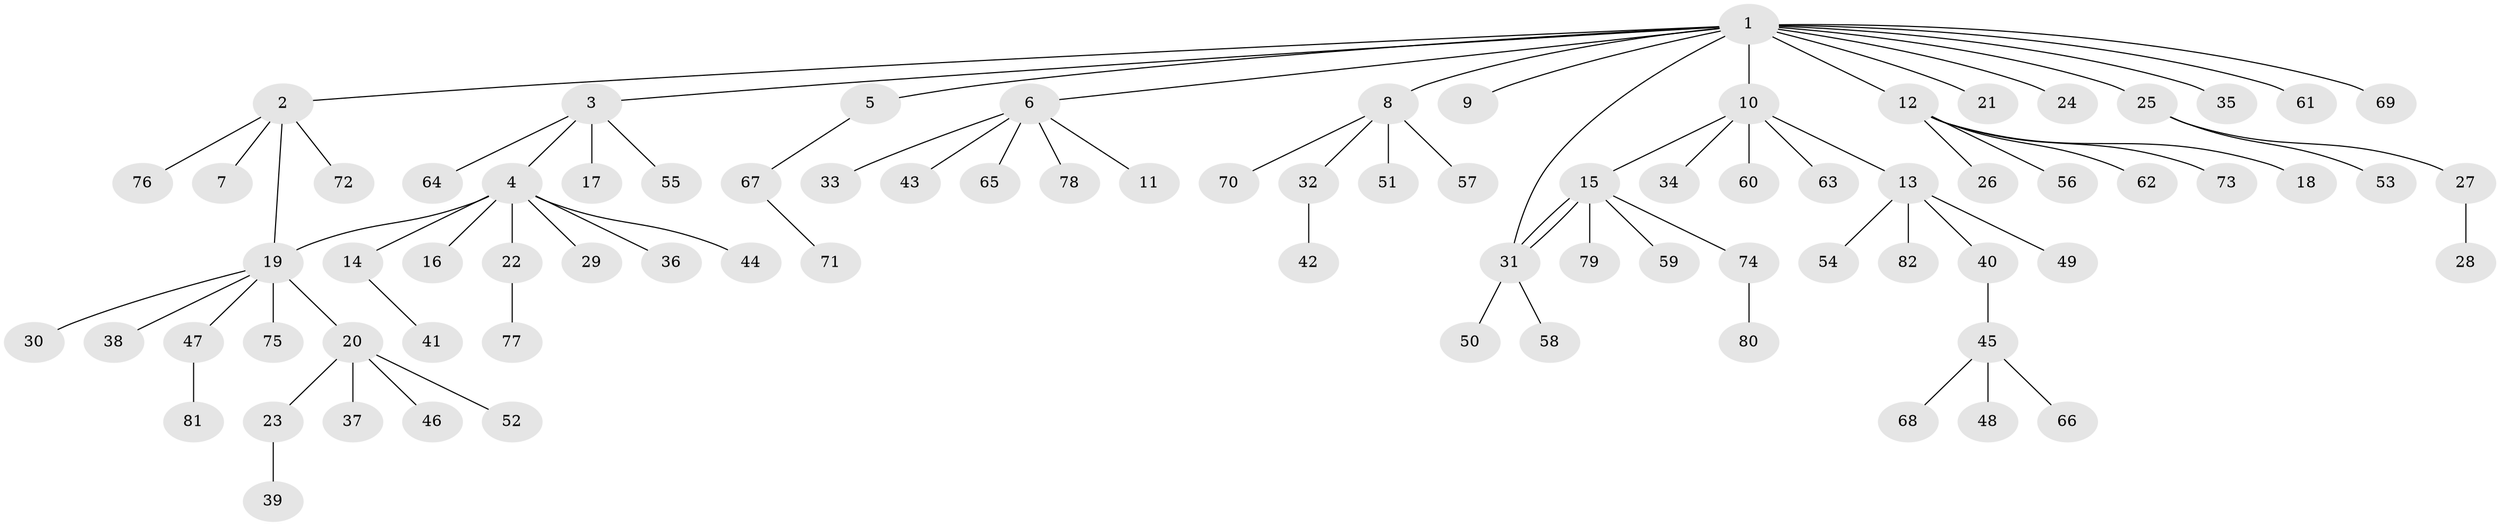 // Generated by graph-tools (version 1.1) at 2025/11/02/27/25 16:11:12]
// undirected, 82 vertices, 84 edges
graph export_dot {
graph [start="1"]
  node [color=gray90,style=filled];
  1;
  2;
  3;
  4;
  5;
  6;
  7;
  8;
  9;
  10;
  11;
  12;
  13;
  14;
  15;
  16;
  17;
  18;
  19;
  20;
  21;
  22;
  23;
  24;
  25;
  26;
  27;
  28;
  29;
  30;
  31;
  32;
  33;
  34;
  35;
  36;
  37;
  38;
  39;
  40;
  41;
  42;
  43;
  44;
  45;
  46;
  47;
  48;
  49;
  50;
  51;
  52;
  53;
  54;
  55;
  56;
  57;
  58;
  59;
  60;
  61;
  62;
  63;
  64;
  65;
  66;
  67;
  68;
  69;
  70;
  71;
  72;
  73;
  74;
  75;
  76;
  77;
  78;
  79;
  80;
  81;
  82;
  1 -- 2;
  1 -- 3;
  1 -- 5;
  1 -- 6;
  1 -- 8;
  1 -- 9;
  1 -- 10;
  1 -- 12;
  1 -- 21;
  1 -- 24;
  1 -- 25;
  1 -- 31;
  1 -- 35;
  1 -- 61;
  1 -- 69;
  2 -- 7;
  2 -- 19;
  2 -- 72;
  2 -- 76;
  3 -- 4;
  3 -- 17;
  3 -- 55;
  3 -- 64;
  4 -- 14;
  4 -- 16;
  4 -- 19;
  4 -- 22;
  4 -- 29;
  4 -- 36;
  4 -- 44;
  5 -- 67;
  6 -- 11;
  6 -- 33;
  6 -- 43;
  6 -- 65;
  6 -- 78;
  8 -- 32;
  8 -- 51;
  8 -- 57;
  8 -- 70;
  10 -- 13;
  10 -- 15;
  10 -- 34;
  10 -- 60;
  10 -- 63;
  12 -- 18;
  12 -- 26;
  12 -- 56;
  12 -- 62;
  12 -- 73;
  13 -- 40;
  13 -- 49;
  13 -- 54;
  13 -- 82;
  14 -- 41;
  15 -- 31;
  15 -- 31;
  15 -- 59;
  15 -- 74;
  15 -- 79;
  19 -- 20;
  19 -- 30;
  19 -- 38;
  19 -- 47;
  19 -- 75;
  20 -- 23;
  20 -- 37;
  20 -- 46;
  20 -- 52;
  22 -- 77;
  23 -- 39;
  25 -- 27;
  25 -- 53;
  27 -- 28;
  31 -- 50;
  31 -- 58;
  32 -- 42;
  40 -- 45;
  45 -- 48;
  45 -- 66;
  45 -- 68;
  47 -- 81;
  67 -- 71;
  74 -- 80;
}
